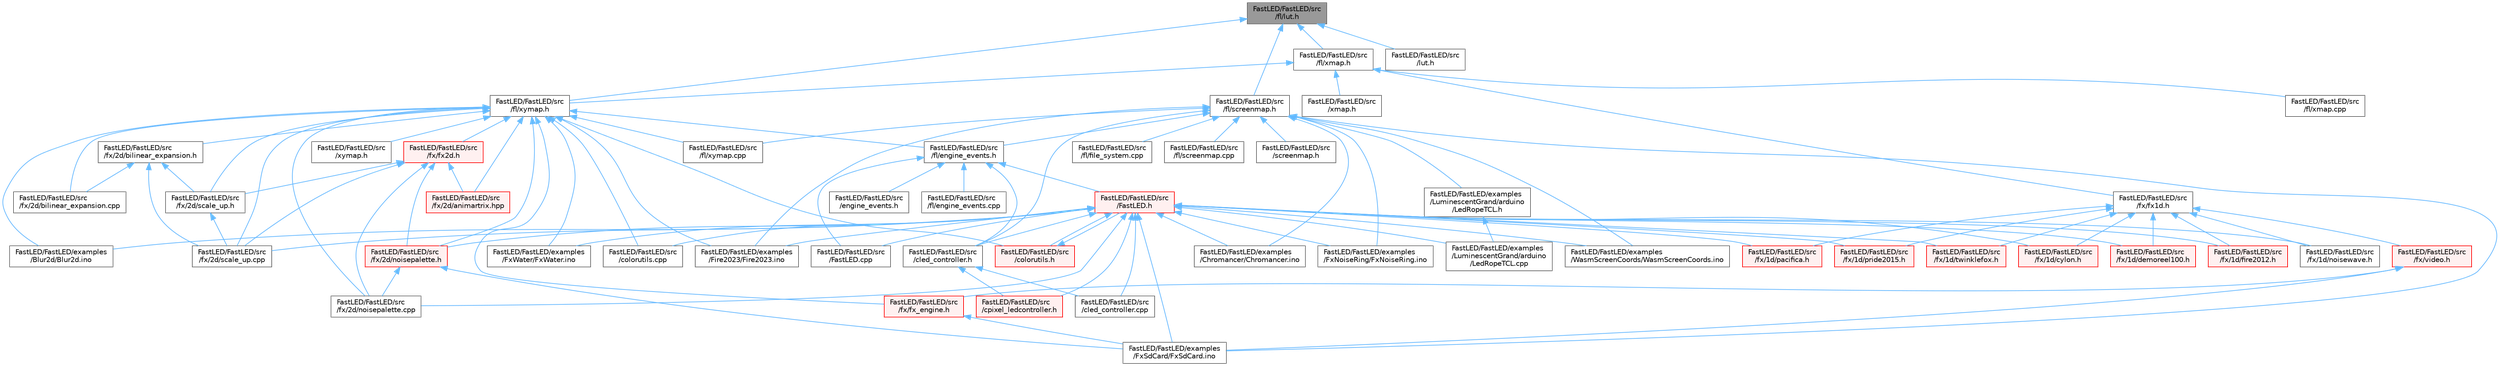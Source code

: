 digraph "FastLED/FastLED/src/fl/lut.h"
{
 // LATEX_PDF_SIZE
  bgcolor="transparent";
  edge [fontname=Helvetica,fontsize=10,labelfontname=Helvetica,labelfontsize=10];
  node [fontname=Helvetica,fontsize=10,shape=box,height=0.2,width=0.4];
  Node1 [id="Node000001",label="FastLED/FastLED/src\l/fl/lut.h",height=0.2,width=0.4,color="gray40", fillcolor="grey60", style="filled", fontcolor="black",tooltip=" "];
  Node1 -> Node2 [id="edge1_Node000001_Node000002",dir="back",color="steelblue1",style="solid",tooltip=" "];
  Node2 [id="Node000002",label="FastLED/FastLED/src\l/fl/screenmap.h",height=0.2,width=0.4,color="grey40", fillcolor="white", style="filled",URL="$d7/d0d/fl_2screenmap_8h.html",tooltip=" "];
  Node2 -> Node3 [id="edge2_Node000002_Node000003",dir="back",color="steelblue1",style="solid",tooltip=" "];
  Node3 [id="Node000003",label="FastLED/FastLED/examples\l/Chromancer/Chromancer.ino",height=0.2,width=0.4,color="grey40", fillcolor="white", style="filled",URL="$d1/ddb/_chromancer_8ino.html",tooltip=" "];
  Node2 -> Node4 [id="edge3_Node000002_Node000004",dir="back",color="steelblue1",style="solid",tooltip=" "];
  Node4 [id="Node000004",label="FastLED/FastLED/examples\l/Fire2023/Fire2023.ino",height=0.2,width=0.4,color="grey40", fillcolor="white", style="filled",URL="$d8/d2c/_fire2023_8ino.html",tooltip=" "];
  Node2 -> Node5 [id="edge4_Node000002_Node000005",dir="back",color="steelblue1",style="solid",tooltip=" "];
  Node5 [id="Node000005",label="FastLED/FastLED/examples\l/FxNoiseRing/FxNoiseRing.ino",height=0.2,width=0.4,color="grey40", fillcolor="white", style="filled",URL="$d3/dac/_fx_noise_ring_8ino.html",tooltip=" "];
  Node2 -> Node6 [id="edge5_Node000002_Node000006",dir="back",color="steelblue1",style="solid",tooltip=" "];
  Node6 [id="Node000006",label="FastLED/FastLED/examples\l/FxSdCard/FxSdCard.ino",height=0.2,width=0.4,color="grey40", fillcolor="white", style="filled",URL="$d7/d35/_fx_sd_card_8ino.html",tooltip=" "];
  Node2 -> Node7 [id="edge6_Node000002_Node000007",dir="back",color="steelblue1",style="solid",tooltip=" "];
  Node7 [id="Node000007",label="FastLED/FastLED/examples\l/LuminescentGrand/arduino\l/LedRopeTCL.h",height=0.2,width=0.4,color="grey40", fillcolor="white", style="filled",URL="$d9/d7e/_led_rope_t_c_l_8h.html",tooltip=" "];
  Node7 -> Node8 [id="edge7_Node000007_Node000008",dir="back",color="steelblue1",style="solid",tooltip=" "];
  Node8 [id="Node000008",label="FastLED/FastLED/examples\l/LuminescentGrand/arduino\l/LedRopeTCL.cpp",height=0.2,width=0.4,color="grey40", fillcolor="white", style="filled",URL="$d6/dc9/_led_rope_t_c_l_8cpp.html",tooltip=" "];
  Node2 -> Node9 [id="edge8_Node000002_Node000009",dir="back",color="steelblue1",style="solid",tooltip=" "];
  Node9 [id="Node000009",label="FastLED/FastLED/examples\l/WasmScreenCoords/WasmScreenCoords.ino",height=0.2,width=0.4,color="grey40", fillcolor="white", style="filled",URL="$dc/d4d/_wasm_screen_coords_8ino.html",tooltip="Simple test for screen coordinates in the web compiled version of FastLED."];
  Node2 -> Node10 [id="edge9_Node000002_Node000010",dir="back",color="steelblue1",style="solid",tooltip=" "];
  Node10 [id="Node000010",label="FastLED/FastLED/src\l/cled_controller.h",height=0.2,width=0.4,color="grey40", fillcolor="white", style="filled",URL="$db/d6d/cled__controller_8h.html",tooltip="base definitions used by led controllers for writing out led data"];
  Node10 -> Node11 [id="edge10_Node000010_Node000011",dir="back",color="steelblue1",style="solid",tooltip=" "];
  Node11 [id="Node000011",label="FastLED/FastLED/src\l/cled_controller.cpp",height=0.2,width=0.4,color="grey40", fillcolor="white", style="filled",URL="$dd/dd8/cled__controller_8cpp.html",tooltip="base definitions used by led controllers for writing out led data"];
  Node10 -> Node12 [id="edge11_Node000010_Node000012",dir="back",color="steelblue1",style="solid",tooltip=" "];
  Node12 [id="Node000012",label="FastLED/FastLED/src\l/cpixel_ledcontroller.h",height=0.2,width=0.4,color="red", fillcolor="#FFF0F0", style="filled",URL="$d9/d57/cpixel__ledcontroller_8h.html",tooltip="defines the templated version of the CLEDController class"];
  Node2 -> Node117 [id="edge12_Node000002_Node000117",dir="back",color="steelblue1",style="solid",tooltip=" "];
  Node117 [id="Node000117",label="FastLED/FastLED/src\l/fl/engine_events.h",height=0.2,width=0.4,color="grey40", fillcolor="white", style="filled",URL="$dc/dd9/fl_2engine__events_8h.html",tooltip=" "];
  Node117 -> Node69 [id="edge13_Node000117_Node000069",dir="back",color="steelblue1",style="solid",tooltip=" "];
  Node69 [id="Node000069",label="FastLED/FastLED/src\l/FastLED.cpp",height=0.2,width=0.4,color="grey40", fillcolor="white", style="filled",URL="$d6/dda/_fast_l_e_d_8cpp.html",tooltip="Central source file for FastLED, implements the CFastLED class/object."];
  Node117 -> Node14 [id="edge14_Node000117_Node000014",dir="back",color="steelblue1",style="solid",tooltip=" "];
  Node14 [id="Node000014",label="FastLED/FastLED/src\l/FastLED.h",height=0.2,width=0.4,color="red", fillcolor="#FFF0F0", style="filled",URL="$db/d97/_fast_l_e_d_8h.html",tooltip="central include file for FastLED, defines the CFastLED class/object"];
  Node14 -> Node22 [id="edge15_Node000014_Node000022",dir="back",color="steelblue1",style="solid",tooltip=" "];
  Node22 [id="Node000022",label="FastLED/FastLED/examples\l/Blur2d/Blur2d.ino",height=0.2,width=0.4,color="grey40", fillcolor="white", style="filled",URL="$df/d42/_blur2d_8ino.html",tooltip=" "];
  Node14 -> Node3 [id="edge16_Node000014_Node000003",dir="back",color="steelblue1",style="solid",tooltip=" "];
  Node14 -> Node4 [id="edge17_Node000014_Node000004",dir="back",color="steelblue1",style="solid",tooltip=" "];
  Node14 -> Node5 [id="edge18_Node000014_Node000005",dir="back",color="steelblue1",style="solid",tooltip=" "];
  Node14 -> Node6 [id="edge19_Node000014_Node000006",dir="back",color="steelblue1",style="solid",tooltip=" "];
  Node14 -> Node42 [id="edge20_Node000014_Node000042",dir="back",color="steelblue1",style="solid",tooltip=" "];
  Node42 [id="Node000042",label="FastLED/FastLED/examples\l/FxWater/FxWater.ino",height=0.2,width=0.4,color="grey40", fillcolor="white", style="filled",URL="$dd/d61/_fx_water_8ino.html",tooltip=" "];
  Node14 -> Node8 [id="edge21_Node000014_Node000008",dir="back",color="steelblue1",style="solid",tooltip=" "];
  Node14 -> Node9 [id="edge22_Node000014_Node000009",dir="back",color="steelblue1",style="solid",tooltip=" "];
  Node14 -> Node69 [id="edge23_Node000014_Node000069",dir="back",color="steelblue1",style="solid",tooltip=" "];
  Node14 -> Node11 [id="edge24_Node000014_Node000011",dir="back",color="steelblue1",style="solid",tooltip=" "];
  Node14 -> Node10 [id="edge25_Node000014_Node000010",dir="back",color="steelblue1",style="solid",tooltip=" "];
  Node14 -> Node73 [id="edge26_Node000014_Node000073",dir="back",color="steelblue1",style="solid",tooltip=" "];
  Node73 [id="Node000073",label="FastLED/FastLED/src\l/colorutils.cpp",height=0.2,width=0.4,color="grey40", fillcolor="white", style="filled",URL="$da/d2d/colorutils_8cpp.html",tooltip="Utility functions for color fill, palettes, blending, and more."];
  Node14 -> Node74 [id="edge27_Node000014_Node000074",dir="back",color="steelblue1",style="solid",tooltip=" "];
  Node74 [id="Node000074",label="FastLED/FastLED/src\l/colorutils.h",height=0.2,width=0.4,color="red", fillcolor="#FFF0F0", style="filled",URL="$d1/dfb/colorutils_8h.html",tooltip="Utility functions for color fill, palettes, blending, and more."];
  Node74 -> Node14 [id="edge28_Node000074_Node000014",dir="back",color="steelblue1",style="solid",tooltip=" "];
  Node14 -> Node12 [id="edge29_Node000014_Node000012",dir="back",color="steelblue1",style="solid",tooltip=" "];
  Node14 -> Node87 [id="edge30_Node000014_Node000087",dir="back",color="steelblue1",style="solid",tooltip=" "];
  Node87 [id="Node000087",label="FastLED/FastLED/src\l/fx/1d/cylon.h",height=0.2,width=0.4,color="red", fillcolor="#FFF0F0", style="filled",URL="$db/d31/cylon_8h.html",tooltip=" "];
  Node14 -> Node88 [id="edge31_Node000014_Node000088",dir="back",color="steelblue1",style="solid",tooltip=" "];
  Node88 [id="Node000088",label="FastLED/FastLED/src\l/fx/1d/demoreel100.h",height=0.2,width=0.4,color="red", fillcolor="#FFF0F0", style="filled",URL="$d4/dc0/demoreel100_8h.html",tooltip=" "];
  Node14 -> Node89 [id="edge32_Node000014_Node000089",dir="back",color="steelblue1",style="solid",tooltip=" "];
  Node89 [id="Node000089",label="FastLED/FastLED/src\l/fx/1d/fire2012.h",height=0.2,width=0.4,color="red", fillcolor="#FFF0F0", style="filled",URL="$d5/dcb/fire2012_8h.html",tooltip=" "];
  Node14 -> Node90 [id="edge33_Node000014_Node000090",dir="back",color="steelblue1",style="solid",tooltip=" "];
  Node90 [id="Node000090",label="FastLED/FastLED/src\l/fx/1d/noisewave.h",height=0.2,width=0.4,color="grey40", fillcolor="white", style="filled",URL="$d9/d2c/noisewave_8h.html",tooltip=" "];
  Node14 -> Node91 [id="edge34_Node000014_Node000091",dir="back",color="steelblue1",style="solid",tooltip=" "];
  Node91 [id="Node000091",label="FastLED/FastLED/src\l/fx/1d/pacifica.h",height=0.2,width=0.4,color="red", fillcolor="#FFF0F0", style="filled",URL="$dc/d70/pacifica_8h.html",tooltip=" "];
  Node14 -> Node92 [id="edge35_Node000014_Node000092",dir="back",color="steelblue1",style="solid",tooltip=" "];
  Node92 [id="Node000092",label="FastLED/FastLED/src\l/fx/1d/pride2015.h",height=0.2,width=0.4,color="red", fillcolor="#FFF0F0", style="filled",URL="$d7/dc4/pride2015_8h.html",tooltip=" "];
  Node14 -> Node93 [id="edge36_Node000014_Node000093",dir="back",color="steelblue1",style="solid",tooltip=" "];
  Node93 [id="Node000093",label="FastLED/FastLED/src\l/fx/1d/twinklefox.h",height=0.2,width=0.4,color="red", fillcolor="#FFF0F0", style="filled",URL="$d1/df6/twinklefox_8h.html",tooltip=" "];
  Node14 -> Node94 [id="edge37_Node000014_Node000094",dir="back",color="steelblue1",style="solid",tooltip=" "];
  Node94 [id="Node000094",label="FastLED/FastLED/src\l/fx/2d/noisepalette.cpp",height=0.2,width=0.4,color="grey40", fillcolor="white", style="filled",URL="$d6/d66/noisepalette_8cpp.html",tooltip=" "];
  Node14 -> Node95 [id="edge38_Node000014_Node000095",dir="back",color="steelblue1",style="solid",tooltip=" "];
  Node95 [id="Node000095",label="FastLED/FastLED/src\l/fx/2d/noisepalette.h",height=0.2,width=0.4,color="red", fillcolor="#FFF0F0", style="filled",URL="$d6/dc7/noisepalette_8h.html",tooltip="Demonstrates how to mix noise generation with color palettes on a 2D LED matrix."];
  Node95 -> Node6 [id="edge39_Node000095_Node000006",dir="back",color="steelblue1",style="solid",tooltip=" "];
  Node95 -> Node94 [id="edge40_Node000095_Node000094",dir="back",color="steelblue1",style="solid",tooltip=" "];
  Node14 -> Node97 [id="edge41_Node000014_Node000097",dir="back",color="steelblue1",style="solid",tooltip=" "];
  Node97 [id="Node000097",label="FastLED/FastLED/src\l/fx/2d/scale_up.cpp",height=0.2,width=0.4,color="grey40", fillcolor="white", style="filled",URL="$dc/d8c/scale__up_8cpp.html",tooltip=" "];
  Node117 -> Node10 [id="edge42_Node000117_Node000010",dir="back",color="steelblue1",style="solid",tooltip=" "];
  Node117 -> Node118 [id="edge43_Node000117_Node000118",dir="back",color="steelblue1",style="solid",tooltip=" "];
  Node118 [id="Node000118",label="FastLED/FastLED/src\l/engine_events.h",height=0.2,width=0.4,color="grey40", fillcolor="white", style="filled",URL="$db/dc0/engine__events_8h.html",tooltip=" "];
  Node117 -> Node119 [id="edge44_Node000117_Node000119",dir="back",color="steelblue1",style="solid",tooltip=" "];
  Node119 [id="Node000119",label="FastLED/FastLED/src\l/fl/engine_events.cpp",height=0.2,width=0.4,color="grey40", fillcolor="white", style="filled",URL="$d5/d7d/engine__events_8cpp.html",tooltip=" "];
  Node2 -> Node120 [id="edge45_Node000002_Node000120",dir="back",color="steelblue1",style="solid",tooltip=" "];
  Node120 [id="Node000120",label="FastLED/FastLED/src\l/fl/file_system.cpp",height=0.2,width=0.4,color="grey40", fillcolor="white", style="filled",URL="$d4/d37/file__system_8cpp.html",tooltip=" "];
  Node2 -> Node121 [id="edge46_Node000002_Node000121",dir="back",color="steelblue1",style="solid",tooltip=" "];
  Node121 [id="Node000121",label="FastLED/FastLED/src\l/fl/screenmap.cpp",height=0.2,width=0.4,color="grey40", fillcolor="white", style="filled",URL="$d9/d6f/screenmap_8cpp.html",tooltip=" "];
  Node2 -> Node122 [id="edge47_Node000002_Node000122",dir="back",color="steelblue1",style="solid",tooltip=" "];
  Node122 [id="Node000122",label="FastLED/FastLED/src\l/fl/xymap.cpp",height=0.2,width=0.4,color="grey40", fillcolor="white", style="filled",URL="$d7/d09/xymap_8cpp.html",tooltip=" "];
  Node2 -> Node123 [id="edge48_Node000002_Node000123",dir="back",color="steelblue1",style="solid",tooltip=" "];
  Node123 [id="Node000123",label="FastLED/FastLED/src\l/screenmap.h",height=0.2,width=0.4,color="grey40", fillcolor="white", style="filled",URL="$d7/d97/screenmap_8h.html",tooltip=" "];
  Node1 -> Node124 [id="edge49_Node000001_Node000124",dir="back",color="steelblue1",style="solid",tooltip=" "];
  Node124 [id="Node000124",label="FastLED/FastLED/src\l/fl/xmap.h",height=0.2,width=0.4,color="grey40", fillcolor="white", style="filled",URL="$d5/d22/fl_2xmap_8h.html",tooltip=" "];
  Node124 -> Node125 [id="edge50_Node000124_Node000125",dir="back",color="steelblue1",style="solid",tooltip=" "];
  Node125 [id="Node000125",label="FastLED/FastLED/src\l/fl/xmap.cpp",height=0.2,width=0.4,color="grey40", fillcolor="white", style="filled",URL="$db/db8/xmap_8cpp.html",tooltip=" "];
  Node124 -> Node126 [id="edge51_Node000124_Node000126",dir="back",color="steelblue1",style="solid",tooltip=" "];
  Node126 [id="Node000126",label="FastLED/FastLED/src\l/fl/xymap.h",height=0.2,width=0.4,color="grey40", fillcolor="white", style="filled",URL="$d6/dc9/fl_2xymap_8h.html",tooltip=" "];
  Node126 -> Node22 [id="edge52_Node000126_Node000022",dir="back",color="steelblue1",style="solid",tooltip=" "];
  Node126 -> Node4 [id="edge53_Node000126_Node000004",dir="back",color="steelblue1",style="solid",tooltip=" "];
  Node126 -> Node42 [id="edge54_Node000126_Node000042",dir="back",color="steelblue1",style="solid",tooltip=" "];
  Node126 -> Node73 [id="edge55_Node000126_Node000073",dir="back",color="steelblue1",style="solid",tooltip=" "];
  Node126 -> Node74 [id="edge56_Node000126_Node000074",dir="back",color="steelblue1",style="solid",tooltip=" "];
  Node126 -> Node117 [id="edge57_Node000126_Node000117",dir="back",color="steelblue1",style="solid",tooltip=" "];
  Node126 -> Node122 [id="edge58_Node000126_Node000122",dir="back",color="steelblue1",style="solid",tooltip=" "];
  Node126 -> Node127 [id="edge59_Node000126_Node000127",dir="back",color="steelblue1",style="solid",tooltip=" "];
  Node127 [id="Node000127",label="FastLED/FastLED/src\l/fx/2d/animartrix.hpp",height=0.2,width=0.4,color="red", fillcolor="#FFF0F0", style="filled",URL="$d3/dc3/animartrix_8hpp.html",tooltip=" "];
  Node126 -> Node128 [id="edge60_Node000126_Node000128",dir="back",color="steelblue1",style="solid",tooltip=" "];
  Node128 [id="Node000128",label="FastLED/FastLED/src\l/fx/2d/bilinear_expansion.cpp",height=0.2,width=0.4,color="grey40", fillcolor="white", style="filled",URL="$de/d80/bilinear__expansion_8cpp.html",tooltip="Demonstrates how to mix noise generation with color palettes on a 2D LED matrix."];
  Node126 -> Node129 [id="edge61_Node000126_Node000129",dir="back",color="steelblue1",style="solid",tooltip=" "];
  Node129 [id="Node000129",label="FastLED/FastLED/src\l/fx/2d/bilinear_expansion.h",height=0.2,width=0.4,color="grey40", fillcolor="white", style="filled",URL="$da/d34/bilinear__expansion_8h.html",tooltip="Demonstrates how to mix noise generation with color palettes on a 2D LED matrix."];
  Node129 -> Node128 [id="edge62_Node000129_Node000128",dir="back",color="steelblue1",style="solid",tooltip=" "];
  Node129 -> Node97 [id="edge63_Node000129_Node000097",dir="back",color="steelblue1",style="solid",tooltip=" "];
  Node129 -> Node130 [id="edge64_Node000129_Node000130",dir="back",color="steelblue1",style="solid",tooltip=" "];
  Node130 [id="Node000130",label="FastLED/FastLED/src\l/fx/2d/scale_up.h",height=0.2,width=0.4,color="grey40", fillcolor="white", style="filled",URL="$d2/d74/scale__up_8h.html",tooltip="Expands a grid using bilinear interpolation and scaling up."];
  Node130 -> Node97 [id="edge65_Node000130_Node000097",dir="back",color="steelblue1",style="solid",tooltip=" "];
  Node126 -> Node94 [id="edge66_Node000126_Node000094",dir="back",color="steelblue1",style="solid",tooltip=" "];
  Node126 -> Node95 [id="edge67_Node000126_Node000095",dir="back",color="steelblue1",style="solid",tooltip=" "];
  Node126 -> Node97 [id="edge68_Node000126_Node000097",dir="back",color="steelblue1",style="solid",tooltip=" "];
  Node126 -> Node130 [id="edge69_Node000126_Node000130",dir="back",color="steelblue1",style="solid",tooltip=" "];
  Node126 -> Node131 [id="edge70_Node000126_Node000131",dir="back",color="steelblue1",style="solid",tooltip=" "];
  Node131 [id="Node000131",label="FastLED/FastLED/src\l/fx/fx2d.h",height=0.2,width=0.4,color="red", fillcolor="#FFF0F0", style="filled",URL="$d9/d43/fx2d_8h.html",tooltip=" "];
  Node131 -> Node127 [id="edge71_Node000131_Node000127",dir="back",color="steelblue1",style="solid",tooltip=" "];
  Node131 -> Node94 [id="edge72_Node000131_Node000094",dir="back",color="steelblue1",style="solid",tooltip=" "];
  Node131 -> Node95 [id="edge73_Node000131_Node000095",dir="back",color="steelblue1",style="solid",tooltip=" "];
  Node131 -> Node97 [id="edge74_Node000131_Node000097",dir="back",color="steelblue1",style="solid",tooltip=" "];
  Node131 -> Node130 [id="edge75_Node000131_Node000130",dir="back",color="steelblue1",style="solid",tooltip=" "];
  Node126 -> Node132 [id="edge76_Node000126_Node000132",dir="back",color="steelblue1",style="solid",tooltip=" "];
  Node132 [id="Node000132",label="FastLED/FastLED/src\l/fx/fx_engine.h",height=0.2,width=0.4,color="red", fillcolor="#FFF0F0", style="filled",URL="$d9/d3c/fx__engine_8h.html",tooltip=" "];
  Node132 -> Node6 [id="edge77_Node000132_Node000006",dir="back",color="steelblue1",style="solid",tooltip=" "];
  Node126 -> Node134 [id="edge78_Node000126_Node000134",dir="back",color="steelblue1",style="solid",tooltip=" "];
  Node134 [id="Node000134",label="FastLED/FastLED/src\l/xymap.h",height=0.2,width=0.4,color="grey40", fillcolor="white", style="filled",URL="$da/d61/xymap_8h.html",tooltip=" "];
  Node124 -> Node135 [id="edge79_Node000124_Node000135",dir="back",color="steelblue1",style="solid",tooltip=" "];
  Node135 [id="Node000135",label="FastLED/FastLED/src\l/fx/fx1d.h",height=0.2,width=0.4,color="grey40", fillcolor="white", style="filled",URL="$da/d81/fx1d_8h.html",tooltip=" "];
  Node135 -> Node87 [id="edge80_Node000135_Node000087",dir="back",color="steelblue1",style="solid",tooltip=" "];
  Node135 -> Node88 [id="edge81_Node000135_Node000088",dir="back",color="steelblue1",style="solid",tooltip=" "];
  Node135 -> Node89 [id="edge82_Node000135_Node000089",dir="back",color="steelblue1",style="solid",tooltip=" "];
  Node135 -> Node90 [id="edge83_Node000135_Node000090",dir="back",color="steelblue1",style="solid",tooltip=" "];
  Node135 -> Node91 [id="edge84_Node000135_Node000091",dir="back",color="steelblue1",style="solid",tooltip=" "];
  Node135 -> Node92 [id="edge85_Node000135_Node000092",dir="back",color="steelblue1",style="solid",tooltip=" "];
  Node135 -> Node93 [id="edge86_Node000135_Node000093",dir="back",color="steelblue1",style="solid",tooltip=" "];
  Node135 -> Node136 [id="edge87_Node000135_Node000136",dir="back",color="steelblue1",style="solid",tooltip=" "];
  Node136 [id="Node000136",label="FastLED/FastLED/src\l/fx/video.h",height=0.2,width=0.4,color="red", fillcolor="#FFF0F0", style="filled",URL="$dd/d78/video_8h.html",tooltip=" "];
  Node136 -> Node6 [id="edge88_Node000136_Node000006",dir="back",color="steelblue1",style="solid",tooltip=" "];
  Node136 -> Node132 [id="edge89_Node000136_Node000132",dir="back",color="steelblue1",style="solid",tooltip=" "];
  Node124 -> Node146 [id="edge90_Node000124_Node000146",dir="back",color="steelblue1",style="solid",tooltip=" "];
  Node146 [id="Node000146",label="FastLED/FastLED/src\l/xmap.h",height=0.2,width=0.4,color="grey40", fillcolor="white", style="filled",URL="$dd/dcc/xmap_8h.html",tooltip=" "];
  Node1 -> Node126 [id="edge91_Node000001_Node000126",dir="back",color="steelblue1",style="solid",tooltip=" "];
  Node1 -> Node147 [id="edge92_Node000001_Node000147",dir="back",color="steelblue1",style="solid",tooltip=" "];
  Node147 [id="Node000147",label="FastLED/FastLED/src\l/lut.h",height=0.2,width=0.4,color="grey40", fillcolor="white", style="filled",URL="$db/d54/lut_8h.html",tooltip=" "];
}
